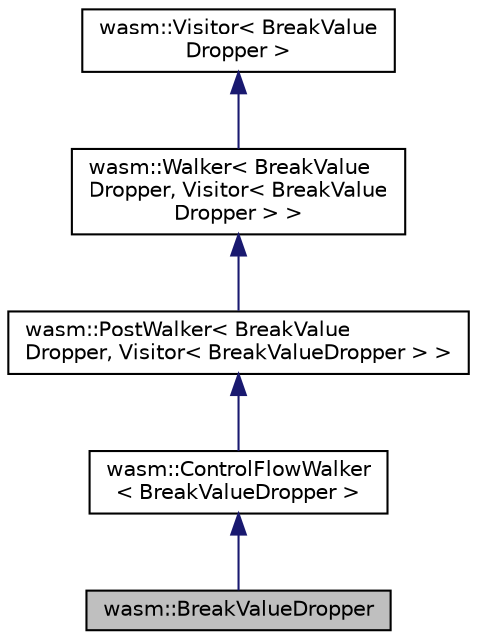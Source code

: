 digraph "wasm::BreakValueDropper"
{
  edge [fontname="Helvetica",fontsize="10",labelfontname="Helvetica",labelfontsize="10"];
  node [fontname="Helvetica",fontsize="10",shape=record];
  Node0 [label="wasm::BreakValueDropper",height=0.2,width=0.4,color="black", fillcolor="grey75", style="filled", fontcolor="black"];
  Node1 -> Node0 [dir="back",color="midnightblue",fontsize="10",style="solid"];
  Node1 [label="wasm::ControlFlowWalker\l\< BreakValueDropper \>",height=0.2,width=0.4,color="black", fillcolor="white", style="filled",URL="$structwasm_1_1_control_flow_walker.html"];
  Node2 -> Node1 [dir="back",color="midnightblue",fontsize="10",style="solid"];
  Node2 [label="wasm::PostWalker\< BreakValue\lDropper, Visitor\< BreakValueDropper \> \>",height=0.2,width=0.4,color="black", fillcolor="white", style="filled",URL="$structwasm_1_1_post_walker.html"];
  Node3 -> Node2 [dir="back",color="midnightblue",fontsize="10",style="solid"];
  Node3 [label="wasm::Walker\< BreakValue\lDropper, Visitor\< BreakValue\lDropper \> \>",height=0.2,width=0.4,color="black", fillcolor="white", style="filled",URL="$structwasm_1_1_walker.html"];
  Node4 -> Node3 [dir="back",color="midnightblue",fontsize="10",style="solid"];
  Node4 [label="wasm::Visitor\< BreakValue\lDropper \>",height=0.2,width=0.4,color="black", fillcolor="white", style="filled",URL="$structwasm_1_1_visitor.html"];
}

